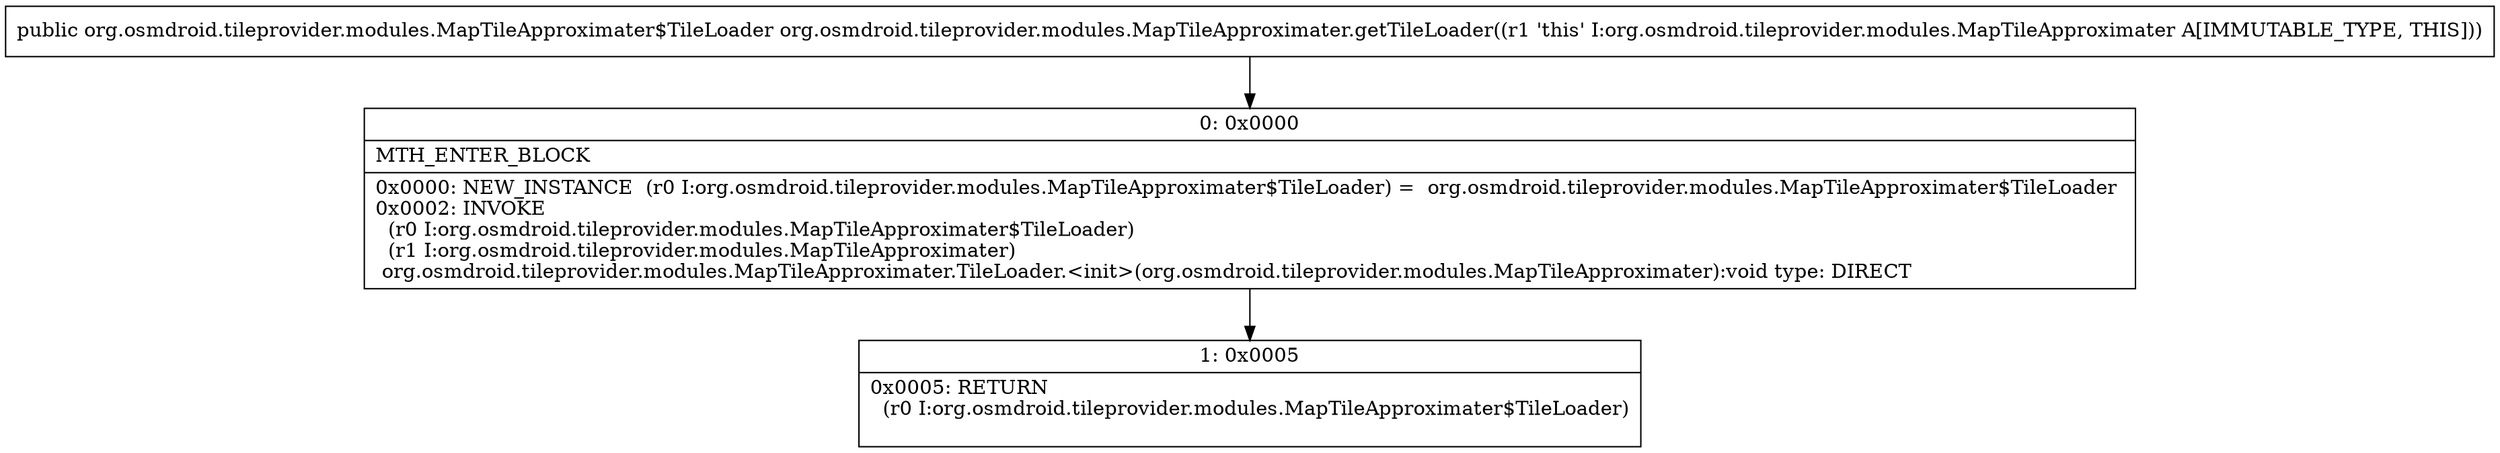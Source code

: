 digraph "CFG fororg.osmdroid.tileprovider.modules.MapTileApproximater.getTileLoader()Lorg\/osmdroid\/tileprovider\/modules\/MapTileApproximater$TileLoader;" {
Node_0 [shape=record,label="{0\:\ 0x0000|MTH_ENTER_BLOCK\l|0x0000: NEW_INSTANCE  (r0 I:org.osmdroid.tileprovider.modules.MapTileApproximater$TileLoader) =  org.osmdroid.tileprovider.modules.MapTileApproximater$TileLoader \l0x0002: INVOKE  \l  (r0 I:org.osmdroid.tileprovider.modules.MapTileApproximater$TileLoader)\l  (r1 I:org.osmdroid.tileprovider.modules.MapTileApproximater)\l org.osmdroid.tileprovider.modules.MapTileApproximater.TileLoader.\<init\>(org.osmdroid.tileprovider.modules.MapTileApproximater):void type: DIRECT \l}"];
Node_1 [shape=record,label="{1\:\ 0x0005|0x0005: RETURN  \l  (r0 I:org.osmdroid.tileprovider.modules.MapTileApproximater$TileLoader)\l \l}"];
MethodNode[shape=record,label="{public org.osmdroid.tileprovider.modules.MapTileApproximater$TileLoader org.osmdroid.tileprovider.modules.MapTileApproximater.getTileLoader((r1 'this' I:org.osmdroid.tileprovider.modules.MapTileApproximater A[IMMUTABLE_TYPE, THIS])) }"];
MethodNode -> Node_0;
Node_0 -> Node_1;
}

